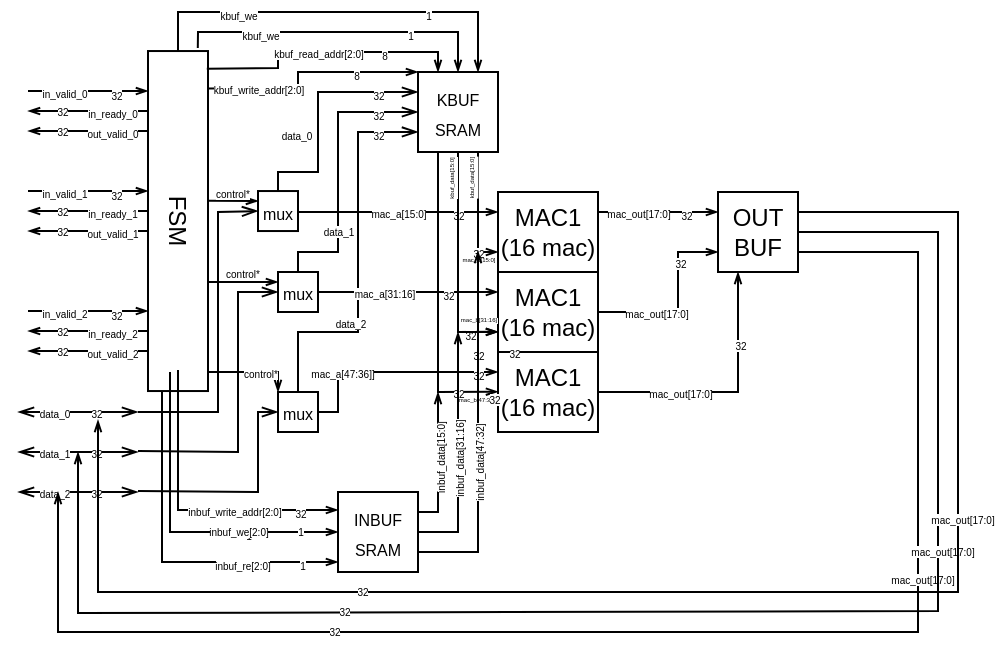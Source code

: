 <mxfile version="24.9.1">
  <diagram name="Page-1" id="lXaVr4ffHn5J0u4nvtV6">
    <mxGraphModel dx="567" dy="320" grid="1" gridSize="10" guides="1" tooltips="1" connect="1" arrows="1" fold="1" page="1" pageScale="1" pageWidth="850" pageHeight="1100" math="0" shadow="0">
      <root>
        <mxCell id="0" />
        <mxCell id="1" parent="0" />
        <mxCell id="hbV3hxeHcZxjDUzCkbi2-3" value="&lt;div&gt;&lt;font style=&quot;font-size: 8px;&quot;&gt;INBUF&lt;/font&gt;&lt;/div&gt;&lt;div&gt;&lt;font style=&quot;font-size: 8px;&quot;&gt;SRAM&lt;br&gt;&lt;/font&gt;&lt;/div&gt;" style="whiteSpace=wrap;html=1;aspect=fixed;" vertex="1" parent="1">
          <mxGeometry x="420" y="590" width="40" height="40" as="geometry" />
        </mxCell>
        <mxCell id="hbV3hxeHcZxjDUzCkbi2-4" value="&lt;div&gt;&lt;font style=&quot;font-size: 8px;&quot;&gt;KBUF&lt;/font&gt;&lt;/div&gt;&lt;div&gt;&lt;font style=&quot;font-size: 8px;&quot;&gt;SRAM&lt;br&gt;&lt;/font&gt;&lt;/div&gt;" style="whiteSpace=wrap;html=1;aspect=fixed;" vertex="1" parent="1">
          <mxGeometry x="460" y="380" width="40" height="40" as="geometry" />
        </mxCell>
        <mxCell id="hbV3hxeHcZxjDUzCkbi2-5" value="&lt;div&gt;OUT&lt;/div&gt;&lt;div&gt;BUF&lt;/div&gt;" style="whiteSpace=wrap;html=1;aspect=fixed;" vertex="1" parent="1">
          <mxGeometry x="610" y="440" width="40" height="40" as="geometry" />
        </mxCell>
        <mxCell id="hbV3hxeHcZxjDUzCkbi2-22" value="" style="endArrow=openThin;html=1;rounded=0;fontSize=5;endFill=0;endSize=4;" edge="1" parent="1">
          <mxGeometry width="50" height="50" relative="1" as="geometry">
            <mxPoint x="265" y="439.52" as="sourcePoint" />
            <mxPoint x="325" y="439.52" as="targetPoint" />
          </mxGeometry>
        </mxCell>
        <mxCell id="hbV3hxeHcZxjDUzCkbi2-23" value="in_valid_1" style="edgeLabel;html=1;align=center;verticalAlign=middle;resizable=0;points=[];fontSize=5;" vertex="1" connectable="0" parent="hbV3hxeHcZxjDUzCkbi2-22">
          <mxGeometry x="-0.407" relative="1" as="geometry">
            <mxPoint as="offset" />
          </mxGeometry>
        </mxCell>
        <mxCell id="hbV3hxeHcZxjDUzCkbi2-24" value="32" style="edgeLabel;html=1;align=center;verticalAlign=middle;resizable=0;points=[];fontSize=5;" vertex="1" connectable="0" parent="hbV3hxeHcZxjDUzCkbi2-22">
          <mxGeometry x="0.446" y="-1" relative="1" as="geometry">
            <mxPoint as="offset" />
          </mxGeometry>
        </mxCell>
        <mxCell id="hbV3hxeHcZxjDUzCkbi2-25" value="" style="endArrow=openThin;html=1;rounded=0;fontSize=5;endFill=0;endSize=4;" edge="1" parent="1">
          <mxGeometry width="50" height="50" relative="1" as="geometry">
            <mxPoint x="325" y="449.52" as="sourcePoint" />
            <mxPoint x="265" y="449.52" as="targetPoint" />
          </mxGeometry>
        </mxCell>
        <mxCell id="hbV3hxeHcZxjDUzCkbi2-26" value="in_ready_1" style="edgeLabel;html=1;align=center;verticalAlign=middle;resizable=0;points=[];fontSize=5;" vertex="1" connectable="0" parent="hbV3hxeHcZxjDUzCkbi2-25">
          <mxGeometry x="-0.407" relative="1" as="geometry">
            <mxPoint as="offset" />
          </mxGeometry>
        </mxCell>
        <mxCell id="hbV3hxeHcZxjDUzCkbi2-27" value="32" style="edgeLabel;html=1;align=center;verticalAlign=middle;resizable=0;points=[];fontSize=5;" vertex="1" connectable="0" parent="hbV3hxeHcZxjDUzCkbi2-25">
          <mxGeometry x="0.446" y="-1" relative="1" as="geometry">
            <mxPoint as="offset" />
          </mxGeometry>
        </mxCell>
        <mxCell id="hbV3hxeHcZxjDUzCkbi2-28" value="" style="endArrow=openThin;html=1;rounded=0;fontSize=5;endFill=0;endSize=4;" edge="1" parent="1">
          <mxGeometry width="50" height="50" relative="1" as="geometry">
            <mxPoint x="325" y="459.52" as="sourcePoint" />
            <mxPoint x="265" y="459.52" as="targetPoint" />
          </mxGeometry>
        </mxCell>
        <mxCell id="hbV3hxeHcZxjDUzCkbi2-29" value="out_valid_1" style="edgeLabel;html=1;align=center;verticalAlign=middle;resizable=0;points=[];fontSize=5;" vertex="1" connectable="0" parent="hbV3hxeHcZxjDUzCkbi2-28">
          <mxGeometry x="-0.407" relative="1" as="geometry">
            <mxPoint as="offset" />
          </mxGeometry>
        </mxCell>
        <mxCell id="hbV3hxeHcZxjDUzCkbi2-30" value="32" style="edgeLabel;html=1;align=center;verticalAlign=middle;resizable=0;points=[];fontSize=5;" vertex="1" connectable="0" parent="hbV3hxeHcZxjDUzCkbi2-28">
          <mxGeometry x="0.446" y="-1" relative="1" as="geometry">
            <mxPoint as="offset" />
          </mxGeometry>
        </mxCell>
        <mxCell id="hbV3hxeHcZxjDUzCkbi2-34" value="" style="endArrow=openThin;html=1;rounded=0;fontSize=5;endFill=0;endSize=4;" edge="1" parent="1">
          <mxGeometry width="50" height="50" relative="1" as="geometry">
            <mxPoint x="265" y="499.52" as="sourcePoint" />
            <mxPoint x="325" y="499.52" as="targetPoint" />
          </mxGeometry>
        </mxCell>
        <mxCell id="hbV3hxeHcZxjDUzCkbi2-35" value="in_valid_2" style="edgeLabel;html=1;align=center;verticalAlign=middle;resizable=0;points=[];fontSize=5;" vertex="1" connectable="0" parent="hbV3hxeHcZxjDUzCkbi2-34">
          <mxGeometry x="-0.407" relative="1" as="geometry">
            <mxPoint as="offset" />
          </mxGeometry>
        </mxCell>
        <mxCell id="hbV3hxeHcZxjDUzCkbi2-36" value="32" style="edgeLabel;html=1;align=center;verticalAlign=middle;resizable=0;points=[];fontSize=5;" vertex="1" connectable="0" parent="hbV3hxeHcZxjDUzCkbi2-34">
          <mxGeometry x="0.446" y="-1" relative="1" as="geometry">
            <mxPoint as="offset" />
          </mxGeometry>
        </mxCell>
        <mxCell id="hbV3hxeHcZxjDUzCkbi2-37" value="" style="endArrow=openThin;html=1;rounded=0;fontSize=5;endFill=0;endSize=4;" edge="1" parent="1">
          <mxGeometry width="50" height="50" relative="1" as="geometry">
            <mxPoint x="325" y="509.52" as="sourcePoint" />
            <mxPoint x="265" y="509.52" as="targetPoint" />
          </mxGeometry>
        </mxCell>
        <mxCell id="hbV3hxeHcZxjDUzCkbi2-38" value="in_ready_2" style="edgeLabel;html=1;align=center;verticalAlign=middle;resizable=0;points=[];fontSize=5;" vertex="1" connectable="0" parent="hbV3hxeHcZxjDUzCkbi2-37">
          <mxGeometry x="-0.407" relative="1" as="geometry">
            <mxPoint as="offset" />
          </mxGeometry>
        </mxCell>
        <mxCell id="hbV3hxeHcZxjDUzCkbi2-39" value="32" style="edgeLabel;html=1;align=center;verticalAlign=middle;resizable=0;points=[];fontSize=5;" vertex="1" connectable="0" parent="hbV3hxeHcZxjDUzCkbi2-37">
          <mxGeometry x="0.446" y="-1" relative="1" as="geometry">
            <mxPoint as="offset" />
          </mxGeometry>
        </mxCell>
        <mxCell id="hbV3hxeHcZxjDUzCkbi2-40" value="" style="endArrow=openThin;html=1;rounded=0;fontSize=5;endFill=0;endSize=4;" edge="1" parent="1">
          <mxGeometry width="50" height="50" relative="1" as="geometry">
            <mxPoint x="325" y="519.52" as="sourcePoint" />
            <mxPoint x="265" y="519.52" as="targetPoint" />
          </mxGeometry>
        </mxCell>
        <mxCell id="hbV3hxeHcZxjDUzCkbi2-41" value="out_valid_2" style="edgeLabel;html=1;align=center;verticalAlign=middle;resizable=0;points=[];fontSize=5;" vertex="1" connectable="0" parent="hbV3hxeHcZxjDUzCkbi2-40">
          <mxGeometry x="-0.407" relative="1" as="geometry">
            <mxPoint as="offset" />
          </mxGeometry>
        </mxCell>
        <mxCell id="hbV3hxeHcZxjDUzCkbi2-42" value="32" style="edgeLabel;html=1;align=center;verticalAlign=middle;resizable=0;points=[];fontSize=5;" vertex="1" connectable="0" parent="hbV3hxeHcZxjDUzCkbi2-40">
          <mxGeometry x="0.446" y="-1" relative="1" as="geometry">
            <mxPoint as="offset" />
          </mxGeometry>
        </mxCell>
        <mxCell id="hbV3hxeHcZxjDUzCkbi2-46" value="" style="endArrow=openThin;html=1;rounded=0;fontSize=5;endFill=0;endSize=4;" edge="1" parent="1">
          <mxGeometry width="50" height="50" relative="1" as="geometry">
            <mxPoint x="265" y="389.52" as="sourcePoint" />
            <mxPoint x="325" y="389.52" as="targetPoint" />
          </mxGeometry>
        </mxCell>
        <mxCell id="hbV3hxeHcZxjDUzCkbi2-47" value="in_valid_0" style="edgeLabel;html=1;align=center;verticalAlign=middle;resizable=0;points=[];fontSize=5;" vertex="1" connectable="0" parent="hbV3hxeHcZxjDUzCkbi2-46">
          <mxGeometry x="-0.407" relative="1" as="geometry">
            <mxPoint as="offset" />
          </mxGeometry>
        </mxCell>
        <mxCell id="hbV3hxeHcZxjDUzCkbi2-48" value="32" style="edgeLabel;html=1;align=center;verticalAlign=middle;resizable=0;points=[];fontSize=5;" vertex="1" connectable="0" parent="hbV3hxeHcZxjDUzCkbi2-46">
          <mxGeometry x="0.446" y="-1" relative="1" as="geometry">
            <mxPoint as="offset" />
          </mxGeometry>
        </mxCell>
        <mxCell id="hbV3hxeHcZxjDUzCkbi2-49" value="" style="endArrow=openThin;html=1;rounded=0;fontSize=5;endFill=0;endSize=4;" edge="1" parent="1">
          <mxGeometry width="50" height="50" relative="1" as="geometry">
            <mxPoint x="325" y="399.52" as="sourcePoint" />
            <mxPoint x="265" y="399.52" as="targetPoint" />
          </mxGeometry>
        </mxCell>
        <mxCell id="hbV3hxeHcZxjDUzCkbi2-50" value="in_ready_0" style="edgeLabel;html=1;align=center;verticalAlign=middle;resizable=0;points=[];fontSize=5;" vertex="1" connectable="0" parent="hbV3hxeHcZxjDUzCkbi2-49">
          <mxGeometry x="-0.407" relative="1" as="geometry">
            <mxPoint as="offset" />
          </mxGeometry>
        </mxCell>
        <mxCell id="hbV3hxeHcZxjDUzCkbi2-51" value="32" style="edgeLabel;html=1;align=center;verticalAlign=middle;resizable=0;points=[];fontSize=5;" vertex="1" connectable="0" parent="hbV3hxeHcZxjDUzCkbi2-49">
          <mxGeometry x="0.446" y="-1" relative="1" as="geometry">
            <mxPoint as="offset" />
          </mxGeometry>
        </mxCell>
        <mxCell id="hbV3hxeHcZxjDUzCkbi2-52" value="" style="endArrow=openThin;html=1;rounded=0;fontSize=5;endFill=0;endSize=4;" edge="1" parent="1">
          <mxGeometry width="50" height="50" relative="1" as="geometry">
            <mxPoint x="325" y="409.52" as="sourcePoint" />
            <mxPoint x="265" y="409.52" as="targetPoint" />
          </mxGeometry>
        </mxCell>
        <mxCell id="hbV3hxeHcZxjDUzCkbi2-53" value="out_valid_0" style="edgeLabel;html=1;align=center;verticalAlign=middle;resizable=0;points=[];fontSize=5;" vertex="1" connectable="0" parent="hbV3hxeHcZxjDUzCkbi2-52">
          <mxGeometry x="-0.407" relative="1" as="geometry">
            <mxPoint as="offset" />
          </mxGeometry>
        </mxCell>
        <mxCell id="hbV3hxeHcZxjDUzCkbi2-54" value="32" style="edgeLabel;html=1;align=center;verticalAlign=middle;resizable=0;points=[];fontSize=5;" vertex="1" connectable="0" parent="hbV3hxeHcZxjDUzCkbi2-52">
          <mxGeometry x="0.446" y="-1" relative="1" as="geometry">
            <mxPoint as="offset" />
          </mxGeometry>
        </mxCell>
        <mxCell id="hbV3hxeHcZxjDUzCkbi2-55" value="" style="endArrow=openThin;startArrow=openThin;html=1;rounded=0;endFill=0;startFill=0;strokeWidth=1;" edge="1" parent="1">
          <mxGeometry width="50" height="50" relative="1" as="geometry">
            <mxPoint x="260" y="570" as="sourcePoint" />
            <mxPoint x="320" y="570" as="targetPoint" />
          </mxGeometry>
        </mxCell>
        <mxCell id="hbV3hxeHcZxjDUzCkbi2-56" value="&lt;font&gt;data_1&lt;/font&gt;" style="edgeLabel;html=1;align=center;verticalAlign=middle;resizable=0;points=[];fontSize=5;" vertex="1" connectable="0" parent="hbV3hxeHcZxjDUzCkbi2-55">
          <mxGeometry x="-0.413" relative="1" as="geometry">
            <mxPoint as="offset" />
          </mxGeometry>
        </mxCell>
        <mxCell id="hbV3hxeHcZxjDUzCkbi2-57" value="&lt;div&gt;&lt;font style=&quot;font-size: 5px;&quot;&gt;32&lt;/font&gt;&lt;/div&gt;" style="edgeLabel;html=1;align=center;verticalAlign=middle;resizable=0;points=[];" vertex="1" connectable="0" parent="hbV3hxeHcZxjDUzCkbi2-55">
          <mxGeometry x="0.307" y="-1" relative="1" as="geometry">
            <mxPoint y="-2" as="offset" />
          </mxGeometry>
        </mxCell>
        <mxCell id="hbV3hxeHcZxjDUzCkbi2-58" value="" style="endArrow=openThin;startArrow=openThin;html=1;rounded=0;endFill=0;startFill=0;strokeWidth=1;" edge="1" parent="1">
          <mxGeometry width="50" height="50" relative="1" as="geometry">
            <mxPoint x="260" y="590" as="sourcePoint" />
            <mxPoint x="320" y="590" as="targetPoint" />
          </mxGeometry>
        </mxCell>
        <mxCell id="hbV3hxeHcZxjDUzCkbi2-59" value="&lt;font&gt;data_2&lt;/font&gt;" style="edgeLabel;html=1;align=center;verticalAlign=middle;resizable=0;points=[];fontSize=5;" vertex="1" connectable="0" parent="hbV3hxeHcZxjDUzCkbi2-58">
          <mxGeometry x="-0.413" relative="1" as="geometry">
            <mxPoint as="offset" />
          </mxGeometry>
        </mxCell>
        <mxCell id="hbV3hxeHcZxjDUzCkbi2-60" value="&lt;div&gt;&lt;font style=&quot;font-size: 5px;&quot;&gt;32&lt;/font&gt;&lt;/div&gt;" style="edgeLabel;html=1;align=center;verticalAlign=middle;resizable=0;points=[];" vertex="1" connectable="0" parent="hbV3hxeHcZxjDUzCkbi2-58">
          <mxGeometry x="0.307" y="-1" relative="1" as="geometry">
            <mxPoint y="-2" as="offset" />
          </mxGeometry>
        </mxCell>
        <mxCell id="hbV3hxeHcZxjDUzCkbi2-61" value="" style="endArrow=openThin;startArrow=openThin;html=1;rounded=0;endFill=0;startFill=0;strokeWidth=1;" edge="1" parent="1">
          <mxGeometry width="50" height="50" relative="1" as="geometry">
            <mxPoint x="260" y="550" as="sourcePoint" />
            <mxPoint x="320" y="550" as="targetPoint" />
          </mxGeometry>
        </mxCell>
        <mxCell id="hbV3hxeHcZxjDUzCkbi2-62" value="&lt;font&gt;data_0&lt;/font&gt;" style="edgeLabel;html=1;align=center;verticalAlign=middle;resizable=0;points=[];fontSize=5;" vertex="1" connectable="0" parent="hbV3hxeHcZxjDUzCkbi2-61">
          <mxGeometry x="-0.413" relative="1" as="geometry">
            <mxPoint as="offset" />
          </mxGeometry>
        </mxCell>
        <mxCell id="hbV3hxeHcZxjDUzCkbi2-63" value="&lt;div&gt;&lt;font style=&quot;font-size: 5px;&quot;&gt;32&lt;/font&gt;&lt;/div&gt;" style="edgeLabel;html=1;align=center;verticalAlign=middle;resizable=0;points=[];" vertex="1" connectable="0" parent="hbV3hxeHcZxjDUzCkbi2-61">
          <mxGeometry x="0.307" y="-1" relative="1" as="geometry">
            <mxPoint y="-2" as="offset" />
          </mxGeometry>
        </mxCell>
        <mxCell id="hbV3hxeHcZxjDUzCkbi2-64" value="&lt;div&gt;MAC1&lt;/div&gt;&lt;div&gt;(16 mac)&lt;/div&gt;" style="rounded=0;whiteSpace=wrap;html=1;" vertex="1" parent="1">
          <mxGeometry x="500" y="440" width="50" height="40" as="geometry" />
        </mxCell>
        <mxCell id="hbV3hxeHcZxjDUzCkbi2-67" value="" style="endArrow=openThin;html=1;rounded=0;fontSize=5;endFill=0;endSize=4;" edge="1" parent="1">
          <mxGeometry width="50" height="50" relative="1" as="geometry">
            <mxPoint x="410" y="450" as="sourcePoint" />
            <mxPoint x="500" y="450" as="targetPoint" />
          </mxGeometry>
        </mxCell>
        <mxCell id="hbV3hxeHcZxjDUzCkbi2-68" value="mac_a[15:0]" style="edgeLabel;html=1;align=center;verticalAlign=middle;resizable=0;points=[];fontSize=5;" vertex="1" connectable="0" parent="hbV3hxeHcZxjDUzCkbi2-67">
          <mxGeometry x="-0.407" relative="1" as="geometry">
            <mxPoint x="13" as="offset" />
          </mxGeometry>
        </mxCell>
        <mxCell id="hbV3hxeHcZxjDUzCkbi2-69" value="32" style="edgeLabel;html=1;align=center;verticalAlign=middle;resizable=0;points=[];fontSize=5;" vertex="1" connectable="0" parent="hbV3hxeHcZxjDUzCkbi2-67">
          <mxGeometry x="0.446" y="-1" relative="1" as="geometry">
            <mxPoint x="5" as="offset" />
          </mxGeometry>
        </mxCell>
        <mxCell id="hbV3hxeHcZxjDUzCkbi2-75" value="" style="endArrow=openThin;startArrow=none;html=1;rounded=0;endFill=0;startFill=0;strokeWidth=1;entryX=-0.038;entryY=0.749;entryDx=0;entryDy=0;entryPerimeter=0;exitX=0.5;exitY=0;exitDx=0;exitDy=0;" edge="1" parent="1" source="hbV3hxeHcZxjDUzCkbi2-123">
          <mxGeometry width="50" height="50" relative="1" as="geometry">
            <mxPoint x="401.52" y="540" as="sourcePoint" />
            <mxPoint x="460.0" y="409.96" as="targetPoint" />
            <Array as="points">
              <mxPoint x="400" y="520" />
              <mxPoint x="400" y="510" />
              <mxPoint x="430" y="510" />
              <mxPoint x="430" y="410" />
            </Array>
          </mxGeometry>
        </mxCell>
        <mxCell id="hbV3hxeHcZxjDUzCkbi2-76" value="&lt;font&gt;data_2&lt;/font&gt;" style="edgeLabel;html=1;align=center;verticalAlign=middle;resizable=0;points=[];fontSize=5;" vertex="1" connectable="0" parent="hbV3hxeHcZxjDUzCkbi2-75">
          <mxGeometry x="-0.413" relative="1" as="geometry">
            <mxPoint y="-5" as="offset" />
          </mxGeometry>
        </mxCell>
        <mxCell id="hbV3hxeHcZxjDUzCkbi2-77" value="&lt;div&gt;&lt;font style=&quot;font-size: 5px;&quot;&gt;32&lt;/font&gt;&lt;/div&gt;" style="edgeLabel;html=1;align=center;verticalAlign=middle;resizable=0;points=[];" vertex="1" connectable="0" parent="hbV3hxeHcZxjDUzCkbi2-75">
          <mxGeometry x="0.307" y="-1" relative="1" as="geometry">
            <mxPoint x="9" y="-36" as="offset" />
          </mxGeometry>
        </mxCell>
        <mxCell id="hbV3hxeHcZxjDUzCkbi2-78" value="&lt;div&gt;MAC1&lt;/div&gt;&lt;div&gt;(16 mac)&lt;/div&gt;" style="rounded=0;whiteSpace=wrap;html=1;" vertex="1" parent="1">
          <mxGeometry x="500" y="480" width="50" height="40" as="geometry" />
        </mxCell>
        <mxCell id="hbV3hxeHcZxjDUzCkbi2-79" value="&lt;div&gt;MAC1&lt;/div&gt;&lt;div&gt;(16 mac)&lt;/div&gt;" style="rounded=0;whiteSpace=wrap;html=1;" vertex="1" parent="1">
          <mxGeometry x="500" y="520" width="50" height="40" as="geometry" />
        </mxCell>
        <mxCell id="hbV3hxeHcZxjDUzCkbi2-80" value="" style="endArrow=openThin;html=1;rounded=0;fontSize=5;endFill=0;endSize=4;" edge="1" parent="1">
          <mxGeometry width="50" height="50" relative="1" as="geometry">
            <mxPoint x="480" y="480" as="sourcePoint" />
            <mxPoint x="500" y="509.83" as="targetPoint" />
            <Array as="points">
              <mxPoint x="480" y="510" />
            </Array>
          </mxGeometry>
        </mxCell>
        <mxCell id="hbV3hxeHcZxjDUzCkbi2-82" value="32" style="edgeLabel;html=1;align=center;verticalAlign=middle;resizable=0;points=[];fontSize=5;" vertex="1" connectable="0" parent="hbV3hxeHcZxjDUzCkbi2-80">
          <mxGeometry x="0.446" y="-1" relative="1" as="geometry">
            <mxPoint as="offset" />
          </mxGeometry>
        </mxCell>
        <mxCell id="hbV3hxeHcZxjDUzCkbi2-83" value="" style="endArrow=openThin;html=1;rounded=0;fontSize=5;endFill=0;endSize=4;exitX=0.25;exitY=1;exitDx=0;exitDy=0;" edge="1" parent="1" source="hbV3hxeHcZxjDUzCkbi2-4">
          <mxGeometry width="50" height="50" relative="1" as="geometry">
            <mxPoint x="470" y="460" as="sourcePoint" />
            <mxPoint x="500" y="539.83" as="targetPoint" />
            <Array as="points">
              <mxPoint x="470" y="540" />
            </Array>
          </mxGeometry>
        </mxCell>
        <mxCell id="hbV3hxeHcZxjDUzCkbi2-85" value="32" style="edgeLabel;html=1;align=center;verticalAlign=middle;resizable=0;points=[];fontSize=5;" vertex="1" connectable="0" parent="hbV3hxeHcZxjDUzCkbi2-83">
          <mxGeometry x="0.446" y="-1" relative="1" as="geometry">
            <mxPoint x="11" y="11" as="offset" />
          </mxGeometry>
        </mxCell>
        <mxCell id="hbV3hxeHcZxjDUzCkbi2-91" value="" style="endArrow=openThin;startArrow=none;html=1;rounded=0;endFill=0;startFill=0;strokeWidth=1;entryX=-0.038;entryY=0.749;entryDx=0;entryDy=0;entryPerimeter=0;exitX=0.5;exitY=0;exitDx=0;exitDy=0;" edge="1" parent="1" source="hbV3hxeHcZxjDUzCkbi2-122">
          <mxGeometry width="50" height="50" relative="1" as="geometry">
            <mxPoint x="410" y="490" as="sourcePoint" />
            <mxPoint x="460" y="400" as="targetPoint" />
            <Array as="points">
              <mxPoint x="400" y="470" />
              <mxPoint x="420" y="470" />
              <mxPoint x="420" y="440" />
              <mxPoint x="420" y="420" />
              <mxPoint x="420" y="400" />
            </Array>
          </mxGeometry>
        </mxCell>
        <mxCell id="hbV3hxeHcZxjDUzCkbi2-92" value="&lt;font&gt;data_1&lt;/font&gt;" style="edgeLabel;html=1;align=center;verticalAlign=middle;resizable=0;points=[];fontSize=5;" vertex="1" connectable="0" parent="hbV3hxeHcZxjDUzCkbi2-91">
          <mxGeometry x="-0.413" relative="1" as="geometry">
            <mxPoint as="offset" />
          </mxGeometry>
        </mxCell>
        <mxCell id="hbV3hxeHcZxjDUzCkbi2-93" value="&lt;div&gt;&lt;font style=&quot;font-size: 5px;&quot;&gt;32&lt;/font&gt;&lt;/div&gt;" style="edgeLabel;html=1;align=center;verticalAlign=middle;resizable=0;points=[];" vertex="1" connectable="0" parent="hbV3hxeHcZxjDUzCkbi2-91">
          <mxGeometry x="0.307" y="-1" relative="1" as="geometry">
            <mxPoint x="19" y="-9" as="offset" />
          </mxGeometry>
        </mxCell>
        <mxCell id="hbV3hxeHcZxjDUzCkbi2-94" value="" style="endArrow=openThin;startArrow=none;html=1;rounded=0;endFill=0;startFill=0;strokeWidth=1;entryX=0;entryY=0.25;entryDx=0;entryDy=0;" edge="1" parent="1" target="hbV3hxeHcZxjDUzCkbi2-4">
          <mxGeometry width="50" height="50" relative="1" as="geometry">
            <mxPoint x="410" y="450" as="sourcePoint" />
            <mxPoint x="450" y="390" as="targetPoint" />
            <Array as="points">
              <mxPoint x="400" y="450" />
              <mxPoint x="390" y="440" />
              <mxPoint x="390" y="430" />
              <mxPoint x="400" y="430" />
              <mxPoint x="410" y="430" />
              <mxPoint x="410" y="390" />
            </Array>
          </mxGeometry>
        </mxCell>
        <mxCell id="hbV3hxeHcZxjDUzCkbi2-95" value="&lt;font&gt;data_0&lt;/font&gt;" style="edgeLabel;html=1;align=center;verticalAlign=middle;resizable=0;points=[];fontSize=5;" vertex="1" connectable="0" parent="hbV3hxeHcZxjDUzCkbi2-94">
          <mxGeometry x="-0.413" relative="1" as="geometry">
            <mxPoint y="-19" as="offset" />
          </mxGeometry>
        </mxCell>
        <mxCell id="hbV3hxeHcZxjDUzCkbi2-96" value="&lt;div&gt;&lt;font style=&quot;font-size: 5px;&quot;&gt;32&lt;/font&gt;&lt;/div&gt;" style="edgeLabel;html=1;align=center;verticalAlign=middle;resizable=0;points=[];" vertex="1" connectable="0" parent="hbV3hxeHcZxjDUzCkbi2-94">
          <mxGeometry x="0.307" y="-1" relative="1" as="geometry">
            <mxPoint x="30" y="-1" as="offset" />
          </mxGeometry>
        </mxCell>
        <mxCell id="hbV3hxeHcZxjDUzCkbi2-97" value="" style="endArrow=openThin;html=1;rounded=0;fontSize=5;endFill=0;endSize=4;exitX=1;exitY=0.5;exitDx=0;exitDy=0;" edge="1" parent="1" source="hbV3hxeHcZxjDUzCkbi2-122">
          <mxGeometry width="50" height="50" relative="1" as="geometry">
            <mxPoint x="420" y="500" as="sourcePoint" />
            <mxPoint x="500" y="490" as="targetPoint" />
            <Array as="points">
              <mxPoint x="420" y="490" />
            </Array>
          </mxGeometry>
        </mxCell>
        <mxCell id="hbV3hxeHcZxjDUzCkbi2-98" value="mac_a[31:16]" style="edgeLabel;html=1;align=center;verticalAlign=middle;resizable=0;points=[];fontSize=5;" vertex="1" connectable="0" parent="hbV3hxeHcZxjDUzCkbi2-97">
          <mxGeometry x="-0.407" relative="1" as="geometry">
            <mxPoint x="6" as="offset" />
          </mxGeometry>
        </mxCell>
        <mxCell id="hbV3hxeHcZxjDUzCkbi2-99" value="32" style="edgeLabel;html=1;align=center;verticalAlign=middle;resizable=0;points=[];fontSize=5;" vertex="1" connectable="0" parent="hbV3hxeHcZxjDUzCkbi2-97">
          <mxGeometry x="0.446" y="-1" relative="1" as="geometry">
            <mxPoint as="offset" />
          </mxGeometry>
        </mxCell>
        <mxCell id="hbV3hxeHcZxjDUzCkbi2-100" value="" style="endArrow=openThin;html=1;rounded=0;fontSize=5;endFill=0;endSize=4;exitX=1;exitY=0.5;exitDx=0;exitDy=0;" edge="1" parent="1" source="hbV3hxeHcZxjDUzCkbi2-123">
          <mxGeometry width="50" height="50" relative="1" as="geometry">
            <mxPoint x="430" y="530" as="sourcePoint" />
            <mxPoint x="500" y="530" as="targetPoint" />
            <Array as="points">
              <mxPoint x="420" y="550" />
              <mxPoint x="420" y="530" />
            </Array>
          </mxGeometry>
        </mxCell>
        <mxCell id="hbV3hxeHcZxjDUzCkbi2-101" value="mac_a[47:36]]" style="edgeLabel;html=1;align=center;verticalAlign=middle;resizable=0;points=[];fontSize=5;" vertex="1" connectable="0" parent="hbV3hxeHcZxjDUzCkbi2-100">
          <mxGeometry x="-0.407" relative="1" as="geometry">
            <mxPoint x="-1" as="offset" />
          </mxGeometry>
        </mxCell>
        <mxCell id="hbV3hxeHcZxjDUzCkbi2-102" value="32" style="edgeLabel;html=1;align=center;verticalAlign=middle;resizable=0;points=[];fontSize=5;" vertex="1" connectable="0" parent="hbV3hxeHcZxjDUzCkbi2-100">
          <mxGeometry x="0.446" y="-1" relative="1" as="geometry">
            <mxPoint x="20" as="offset" />
          </mxGeometry>
        </mxCell>
        <mxCell id="hbV3hxeHcZxjDUzCkbi2-103" value="" style="endArrow=openThin;html=1;rounded=0;fontSize=5;endFill=0;endSize=4;" edge="1" parent="1">
          <mxGeometry width="50" height="50" relative="1" as="geometry">
            <mxPoint x="550" y="450" as="sourcePoint" />
            <mxPoint x="610" y="450" as="targetPoint" />
          </mxGeometry>
        </mxCell>
        <mxCell id="hbV3hxeHcZxjDUzCkbi2-104" value="mac_out[17:0]" style="edgeLabel;html=1;align=center;verticalAlign=middle;resizable=0;points=[];fontSize=5;" vertex="1" connectable="0" parent="hbV3hxeHcZxjDUzCkbi2-103">
          <mxGeometry x="-0.407" relative="1" as="geometry">
            <mxPoint x="2" as="offset" />
          </mxGeometry>
        </mxCell>
        <mxCell id="hbV3hxeHcZxjDUzCkbi2-105" value="32" style="edgeLabel;html=1;align=center;verticalAlign=middle;resizable=0;points=[];fontSize=5;" vertex="1" connectable="0" parent="hbV3hxeHcZxjDUzCkbi2-103">
          <mxGeometry x="0.446" y="-1" relative="1" as="geometry">
            <mxPoint as="offset" />
          </mxGeometry>
        </mxCell>
        <mxCell id="hbV3hxeHcZxjDUzCkbi2-107" value="" style="endArrow=openThin;html=1;rounded=0;fontSize=5;endFill=0;endSize=4;exitX=1;exitY=0.5;exitDx=0;exitDy=0;" edge="1" parent="1" source="hbV3hxeHcZxjDUzCkbi2-78">
          <mxGeometry width="50" height="50" relative="1" as="geometry">
            <mxPoint x="550" y="470" as="sourcePoint" />
            <mxPoint x="610" y="470" as="targetPoint" />
            <Array as="points">
              <mxPoint x="590" y="500" />
              <mxPoint x="590" y="470" />
            </Array>
          </mxGeometry>
        </mxCell>
        <mxCell id="hbV3hxeHcZxjDUzCkbi2-108" value="mac_out[17:0]" style="edgeLabel;html=1;align=center;verticalAlign=middle;resizable=0;points=[];fontSize=5;" vertex="1" connectable="0" parent="hbV3hxeHcZxjDUzCkbi2-107">
          <mxGeometry x="-0.407" relative="1" as="geometry">
            <mxPoint x="2" as="offset" />
          </mxGeometry>
        </mxCell>
        <mxCell id="hbV3hxeHcZxjDUzCkbi2-109" value="32" style="edgeLabel;html=1;align=center;verticalAlign=middle;resizable=0;points=[];fontSize=5;" vertex="1" connectable="0" parent="hbV3hxeHcZxjDUzCkbi2-107">
          <mxGeometry x="0.446" y="-1" relative="1" as="geometry">
            <mxPoint as="offset" />
          </mxGeometry>
        </mxCell>
        <mxCell id="hbV3hxeHcZxjDUzCkbi2-110" value="" style="endArrow=openThin;html=1;rounded=0;fontSize=5;endFill=0;endSize=4;exitX=1;exitY=0.5;exitDx=0;exitDy=0;entryX=0.25;entryY=1;entryDx=0;entryDy=0;" edge="1" parent="1" target="hbV3hxeHcZxjDUzCkbi2-5">
          <mxGeometry width="50" height="50" relative="1" as="geometry">
            <mxPoint x="550" y="540" as="sourcePoint" />
            <mxPoint x="610" y="510" as="targetPoint" />
            <Array as="points">
              <mxPoint x="590" y="540" />
              <mxPoint x="620" y="540" />
            </Array>
          </mxGeometry>
        </mxCell>
        <mxCell id="hbV3hxeHcZxjDUzCkbi2-111" value="mac_out[17:0]" style="edgeLabel;html=1;align=center;verticalAlign=middle;resizable=0;points=[];fontSize=5;" vertex="1" connectable="0" parent="hbV3hxeHcZxjDUzCkbi2-110">
          <mxGeometry x="-0.407" relative="1" as="geometry">
            <mxPoint x="2" as="offset" />
          </mxGeometry>
        </mxCell>
        <mxCell id="hbV3hxeHcZxjDUzCkbi2-112" value="32" style="edgeLabel;html=1;align=center;verticalAlign=middle;resizable=0;points=[];fontSize=5;" vertex="1" connectable="0" parent="hbV3hxeHcZxjDUzCkbi2-110">
          <mxGeometry x="0.446" y="-1" relative="1" as="geometry">
            <mxPoint as="offset" />
          </mxGeometry>
        </mxCell>
        <mxCell id="hbV3hxeHcZxjDUzCkbi2-114" value="&lt;font style=&quot;font-size: 8px;&quot;&gt;mux&lt;/font&gt;" style="whiteSpace=wrap;html=1;aspect=fixed;" vertex="1" parent="1">
          <mxGeometry x="380" y="439.52" width="20" height="20" as="geometry" />
        </mxCell>
        <mxCell id="hbV3hxeHcZxjDUzCkbi2-118" value="FSM" style="rounded=0;whiteSpace=wrap;html=1;rotation=90;" vertex="1" parent="1">
          <mxGeometry x="255" y="439.52" width="170" height="30" as="geometry" />
        </mxCell>
        <mxCell id="hbV3hxeHcZxjDUzCkbi2-122" value="&lt;font style=&quot;font-size: 8px;&quot;&gt;mux&lt;/font&gt;" style="whiteSpace=wrap;html=1;aspect=fixed;" vertex="1" parent="1">
          <mxGeometry x="390" y="480" width="20" height="20" as="geometry" />
        </mxCell>
        <mxCell id="hbV3hxeHcZxjDUzCkbi2-123" value="&lt;font style=&quot;font-size: 8px;&quot;&gt;mux&lt;/font&gt;" style="whiteSpace=wrap;html=1;aspect=fixed;" vertex="1" parent="1">
          <mxGeometry x="390" y="540" width="20" height="20" as="geometry" />
        </mxCell>
        <mxCell id="hbV3hxeHcZxjDUzCkbi2-124" value="" style="endArrow=openThin;html=1;rounded=0;fontSize=5;endFill=0;endSize=4;exitX=0.052;exitY=0.02;exitDx=0;exitDy=0;exitPerimeter=0;entryX=0.25;entryY=0;entryDx=0;entryDy=0;" edge="1" parent="1" source="hbV3hxeHcZxjDUzCkbi2-118" target="hbV3hxeHcZxjDUzCkbi2-4">
          <mxGeometry width="50" height="50" relative="1" as="geometry">
            <mxPoint x="350" y="350" as="sourcePoint" />
            <mxPoint x="410" y="350" as="targetPoint" />
            <Array as="points">
              <mxPoint x="390" y="378" />
              <mxPoint x="390" y="370" />
              <mxPoint x="470" y="370" />
            </Array>
          </mxGeometry>
        </mxCell>
        <mxCell id="hbV3hxeHcZxjDUzCkbi2-125" value="kbuf_read_addr[2:0]" style="edgeLabel;html=1;align=center;verticalAlign=middle;resizable=0;points=[];fontSize=5;" vertex="1" connectable="0" parent="hbV3hxeHcZxjDUzCkbi2-124">
          <mxGeometry x="-0.407" relative="1" as="geometry">
            <mxPoint x="20" y="-4" as="offset" />
          </mxGeometry>
        </mxCell>
        <mxCell id="hbV3hxeHcZxjDUzCkbi2-126" value="8" style="edgeLabel;html=1;align=center;verticalAlign=middle;resizable=0;points=[];fontSize=5;" vertex="1" connectable="0" parent="hbV3hxeHcZxjDUzCkbi2-124">
          <mxGeometry x="0.446" y="-1" relative="1" as="geometry">
            <mxPoint as="offset" />
          </mxGeometry>
        </mxCell>
        <mxCell id="hbV3hxeHcZxjDUzCkbi2-129" value="" style="endArrow=openThin;html=1;rounded=0;fontSize=5;endFill=0;endSize=4;exitX=-0.009;exitY=0.17;exitDx=0;exitDy=0;exitPerimeter=0;entryX=0.5;entryY=0;entryDx=0;entryDy=0;" edge="1" parent="1" source="hbV3hxeHcZxjDUzCkbi2-118" target="hbV3hxeHcZxjDUzCkbi2-4">
          <mxGeometry width="50" height="50" relative="1" as="geometry">
            <mxPoint x="350" y="358" as="sourcePoint" />
            <mxPoint x="466" y="360" as="targetPoint" />
            <Array as="points">
              <mxPoint x="350" y="360" />
              <mxPoint x="480" y="360" />
            </Array>
          </mxGeometry>
        </mxCell>
        <mxCell id="hbV3hxeHcZxjDUzCkbi2-131" value="1" style="edgeLabel;html=1;align=center;verticalAlign=middle;resizable=0;points=[];fontSize=5;" vertex="1" connectable="0" parent="hbV3hxeHcZxjDUzCkbi2-129">
          <mxGeometry x="0.446" y="-1" relative="1" as="geometry">
            <mxPoint as="offset" />
          </mxGeometry>
        </mxCell>
        <mxCell id="hbV3hxeHcZxjDUzCkbi2-132" value="&lt;font style=&quot;font-size: 5px;&quot;&gt;kbuf_we&lt;/font&gt;" style="edgeLabel;html=1;align=center;verticalAlign=middle;resizable=0;points=[];" vertex="1" connectable="0" parent="hbV3hxeHcZxjDUzCkbi2-129">
          <mxGeometry x="-0.506" relative="1" as="geometry">
            <mxPoint as="offset" />
          </mxGeometry>
        </mxCell>
        <mxCell id="hbV3hxeHcZxjDUzCkbi2-133" value="" style="endArrow=openThin;html=1;rounded=0;fontSize=5;endFill=0;endSize=4;exitX=0;exitY=0.5;exitDx=0;exitDy=0;entryX=0.75;entryY=0;entryDx=0;entryDy=0;" edge="1" parent="1" source="hbV3hxeHcZxjDUzCkbi2-118" target="hbV3hxeHcZxjDUzCkbi2-4">
          <mxGeometry width="50" height="50" relative="1" as="geometry">
            <mxPoint x="360" y="358" as="sourcePoint" />
            <mxPoint x="490" y="370" as="targetPoint" />
            <Array as="points">
              <mxPoint x="340" y="350" />
              <mxPoint x="360" y="350" />
              <mxPoint x="490" y="350" />
            </Array>
          </mxGeometry>
        </mxCell>
        <mxCell id="hbV3hxeHcZxjDUzCkbi2-134" value="1" style="edgeLabel;html=1;align=center;verticalAlign=middle;resizable=0;points=[];fontSize=5;" vertex="1" connectable="0" parent="hbV3hxeHcZxjDUzCkbi2-133">
          <mxGeometry x="0.446" y="-1" relative="1" as="geometry">
            <mxPoint as="offset" />
          </mxGeometry>
        </mxCell>
        <mxCell id="hbV3hxeHcZxjDUzCkbi2-135" value="&lt;font style=&quot;font-size: 5px;&quot;&gt;kbuf_we&lt;/font&gt;" style="edgeLabel;html=1;align=center;verticalAlign=middle;resizable=0;points=[];" vertex="1" connectable="0" parent="hbV3hxeHcZxjDUzCkbi2-133">
          <mxGeometry x="-0.506" relative="1" as="geometry">
            <mxPoint as="offset" />
          </mxGeometry>
        </mxCell>
        <mxCell id="hbV3hxeHcZxjDUzCkbi2-137" value="" style="endArrow=openThin;html=1;rounded=0;fontSize=5;endFill=0;endSize=4;exitX=0.11;exitY=-0.01;exitDx=0;exitDy=0;exitPerimeter=0;entryX=0;entryY=0;entryDx=0;entryDy=0;" edge="1" parent="1" source="hbV3hxeHcZxjDUzCkbi2-118" target="hbV3hxeHcZxjDUzCkbi2-4">
          <mxGeometry width="50" height="50" relative="1" as="geometry">
            <mxPoint x="360" y="388" as="sourcePoint" />
            <mxPoint x="476" y="390" as="targetPoint" />
            <Array as="points">
              <mxPoint x="400" y="388" />
              <mxPoint x="400" y="380" />
              <mxPoint x="406" y="380" />
            </Array>
          </mxGeometry>
        </mxCell>
        <mxCell id="hbV3hxeHcZxjDUzCkbi2-138" value="kbuf_write_addr[2:0]" style="edgeLabel;html=1;align=center;verticalAlign=middle;resizable=0;points=[];fontSize=5;" vertex="1" connectable="0" parent="hbV3hxeHcZxjDUzCkbi2-137">
          <mxGeometry x="-0.407" relative="1" as="geometry">
            <mxPoint x="-9" as="offset" />
          </mxGeometry>
        </mxCell>
        <mxCell id="hbV3hxeHcZxjDUzCkbi2-139" value="8" style="edgeLabel;html=1;align=center;verticalAlign=middle;resizable=0;points=[];fontSize=5;" vertex="1" connectable="0" parent="hbV3hxeHcZxjDUzCkbi2-137">
          <mxGeometry x="0.446" y="-1" relative="1" as="geometry">
            <mxPoint as="offset" />
          </mxGeometry>
        </mxCell>
        <mxCell id="hbV3hxeHcZxjDUzCkbi2-140" value="" style="endArrow=openThin;html=1;rounded=0;entryX=0;entryY=0.5;entryDx=0;entryDy=0;endFill=0;" edge="1" parent="1" target="hbV3hxeHcZxjDUzCkbi2-114">
          <mxGeometry width="50" height="50" relative="1" as="geometry">
            <mxPoint x="320" y="550" as="sourcePoint" />
            <mxPoint x="440" y="490" as="targetPoint" />
            <Array as="points">
              <mxPoint x="360" y="550" />
              <mxPoint x="360" y="450" />
            </Array>
          </mxGeometry>
        </mxCell>
        <mxCell id="hbV3hxeHcZxjDUzCkbi2-141" value="" style="endArrow=openThin;html=1;rounded=0;entryX=0;entryY=0.5;entryDx=0;entryDy=0;endFill=0;" edge="1" parent="1" target="hbV3hxeHcZxjDUzCkbi2-122">
          <mxGeometry width="50" height="50" relative="1" as="geometry">
            <mxPoint x="320" y="569.52" as="sourcePoint" />
            <mxPoint x="380" y="469.52" as="targetPoint" />
            <Array as="points">
              <mxPoint x="370" y="570" />
              <mxPoint x="370" y="490" />
            </Array>
          </mxGeometry>
        </mxCell>
        <mxCell id="hbV3hxeHcZxjDUzCkbi2-143" value="" style="endArrow=openThin;html=1;rounded=0;entryX=0;entryY=0.5;entryDx=0;entryDy=0;endFill=0;" edge="1" parent="1" target="hbV3hxeHcZxjDUzCkbi2-123">
          <mxGeometry width="50" height="50" relative="1" as="geometry">
            <mxPoint x="320" y="589.52" as="sourcePoint" />
            <mxPoint x="380" y="520" as="targetPoint" />
            <Array as="points">
              <mxPoint x="380" y="590" />
              <mxPoint x="380" y="550" />
            </Array>
          </mxGeometry>
        </mxCell>
        <mxCell id="hbV3hxeHcZxjDUzCkbi2-145" value="" style="endArrow=openThin;html=1;rounded=0;fontSize=5;endFill=0;endSize=4;exitX=0.44;exitY=-0.015;exitDx=0;exitDy=0;exitPerimeter=0;entryX=0;entryY=0.25;entryDx=0;entryDy=0;" edge="1" parent="1" source="hbV3hxeHcZxjDUzCkbi2-118" target="hbV3hxeHcZxjDUzCkbi2-114">
          <mxGeometry width="50" height="50" relative="1" as="geometry">
            <mxPoint x="330" y="420" as="sourcePoint" />
            <mxPoint x="390" y="420" as="targetPoint" />
          </mxGeometry>
        </mxCell>
        <mxCell id="hbV3hxeHcZxjDUzCkbi2-148" value="&lt;font&gt;control*&lt;/font&gt;" style="edgeLabel;html=1;align=center;verticalAlign=middle;resizable=0;points=[];fontSize=5;" vertex="1" connectable="0" parent="hbV3hxeHcZxjDUzCkbi2-145">
          <mxGeometry x="-0.052" y="1" relative="1" as="geometry">
            <mxPoint y="-4" as="offset" />
          </mxGeometry>
        </mxCell>
        <mxCell id="hbV3hxeHcZxjDUzCkbi2-151" value="" style="endArrow=openThin;html=1;rounded=0;fontSize=5;endFill=0;endSize=4;entryX=0;entryY=0.25;entryDx=0;entryDy=0;exitX=0.679;exitY=-0.015;exitDx=0;exitDy=0;exitPerimeter=0;" edge="1" parent="1" source="hbV3hxeHcZxjDUzCkbi2-118" target="hbV3hxeHcZxjDUzCkbi2-122">
          <mxGeometry width="50" height="50" relative="1" as="geometry">
            <mxPoint x="360" y="485" as="sourcePoint" />
            <mxPoint x="380" y="481" as="targetPoint" />
          </mxGeometry>
        </mxCell>
        <mxCell id="hbV3hxeHcZxjDUzCkbi2-152" value="&lt;font&gt;control*&lt;/font&gt;" style="edgeLabel;html=1;align=center;verticalAlign=middle;resizable=0;points=[];fontSize=5;" vertex="1" connectable="0" parent="hbV3hxeHcZxjDUzCkbi2-151">
          <mxGeometry x="-0.052" y="1" relative="1" as="geometry">
            <mxPoint y="-4" as="offset" />
          </mxGeometry>
        </mxCell>
        <mxCell id="hbV3hxeHcZxjDUzCkbi2-153" value="" style="endArrow=openThin;html=1;rounded=0;fontSize=5;endFill=0;endSize=4;entryX=0;entryY=0;entryDx=0;entryDy=0;exitX=0.679;exitY=-0.015;exitDx=0;exitDy=0;exitPerimeter=0;" edge="1" parent="1" target="hbV3hxeHcZxjDUzCkbi2-123">
          <mxGeometry width="50" height="50" relative="1" as="geometry">
            <mxPoint x="355" y="530" as="sourcePoint" />
            <mxPoint x="390" y="530" as="targetPoint" />
            <Array as="points">
              <mxPoint x="390" y="530" />
            </Array>
          </mxGeometry>
        </mxCell>
        <mxCell id="hbV3hxeHcZxjDUzCkbi2-154" value="&lt;font&gt;control*&lt;/font&gt;" style="edgeLabel;html=1;align=center;verticalAlign=middle;resizable=0;points=[];fontSize=5;" vertex="1" connectable="0" parent="hbV3hxeHcZxjDUzCkbi2-153">
          <mxGeometry x="-0.052" y="1" relative="1" as="geometry">
            <mxPoint x="4" y="1" as="offset" />
          </mxGeometry>
        </mxCell>
        <mxCell id="hbV3hxeHcZxjDUzCkbi2-155" value="" style="endArrow=openThin;html=1;rounded=0;fontSize=5;endFill=0;endSize=4;exitX=1;exitY=0.25;exitDx=0;exitDy=0;" edge="1" parent="1" source="hbV3hxeHcZxjDUzCkbi2-3">
          <mxGeometry width="50" height="50" relative="1" as="geometry">
            <mxPoint x="460" y="610" as="sourcePoint" />
            <mxPoint x="470" y="540" as="targetPoint" />
            <Array as="points">
              <mxPoint x="470" y="600" />
            </Array>
          </mxGeometry>
        </mxCell>
        <mxCell id="hbV3hxeHcZxjDUzCkbi2-156" value="&lt;div&gt;inbuf_data[15:0]&lt;/div&gt;" style="edgeLabel;html=1;align=center;verticalAlign=middle;resizable=0;points=[];fontSize=5;rotation=-90;" vertex="1" connectable="0" parent="hbV3hxeHcZxjDUzCkbi2-155">
          <mxGeometry x="-0.407" relative="1" as="geometry">
            <mxPoint y="-16" as="offset" />
          </mxGeometry>
        </mxCell>
        <mxCell id="hbV3hxeHcZxjDUzCkbi2-157" value="32" style="edgeLabel;html=1;align=center;verticalAlign=middle;resizable=0;points=[];fontSize=5;" vertex="1" connectable="0" parent="hbV3hxeHcZxjDUzCkbi2-155">
          <mxGeometry x="0.446" y="-1" relative="1" as="geometry">
            <mxPoint x="19" y="-39" as="offset" />
          </mxGeometry>
        </mxCell>
        <mxCell id="hbV3hxeHcZxjDUzCkbi2-158" value="" style="endArrow=openThin;html=1;rounded=0;fontSize=5;endFill=0;endSize=4;entryX=0;entryY=0.5;entryDx=0;entryDy=0;" edge="1" parent="1">
          <mxGeometry width="50" height="50" relative="1" as="geometry">
            <mxPoint x="340" y="529" as="sourcePoint" />
            <mxPoint x="420" y="599" as="targetPoint" />
            <Array as="points">
              <mxPoint x="340" y="599" />
            </Array>
          </mxGeometry>
        </mxCell>
        <mxCell id="hbV3hxeHcZxjDUzCkbi2-159" value="inbuf_write_addr[2:0]" style="edgeLabel;html=1;align=center;verticalAlign=middle;resizable=0;points=[];fontSize=5;" vertex="1" connectable="0" parent="hbV3hxeHcZxjDUzCkbi2-158">
          <mxGeometry x="-0.407" relative="1" as="geometry">
            <mxPoint x="28" y="25" as="offset" />
          </mxGeometry>
        </mxCell>
        <mxCell id="hbV3hxeHcZxjDUzCkbi2-160" value="32" style="edgeLabel;html=1;align=center;verticalAlign=middle;resizable=0;points=[];fontSize=5;" vertex="1" connectable="0" parent="hbV3hxeHcZxjDUzCkbi2-158">
          <mxGeometry x="0.446" y="-1" relative="1" as="geometry">
            <mxPoint x="22" as="offset" />
          </mxGeometry>
        </mxCell>
        <mxCell id="hbV3hxeHcZxjDUzCkbi2-166" value="" style="endArrow=openThin;html=1;rounded=0;fontSize=5;endFill=0;endSize=4;exitX=0.75;exitY=1;exitDx=0;exitDy=0;entryX=0;entryY=0.75;entryDx=0;entryDy=0;" edge="1" parent="1" source="hbV3hxeHcZxjDUzCkbi2-4" target="hbV3hxeHcZxjDUzCkbi2-64">
          <mxGeometry width="50" height="50" relative="1" as="geometry">
            <mxPoint x="480" y="429.52" as="sourcePoint" />
            <mxPoint x="510" y="469.35" as="targetPoint" />
            <Array as="points">
              <mxPoint x="490" y="440" />
              <mxPoint x="490" y="470" />
            </Array>
          </mxGeometry>
        </mxCell>
        <mxCell id="hbV3hxeHcZxjDUzCkbi2-168" value="32" style="edgeLabel;html=1;align=center;verticalAlign=middle;resizable=0;points=[];fontSize=5;" vertex="1" connectable="0" parent="hbV3hxeHcZxjDUzCkbi2-166">
          <mxGeometry x="0.446" y="-1" relative="1" as="geometry">
            <mxPoint x="1" y="6" as="offset" />
          </mxGeometry>
        </mxCell>
        <mxCell id="hbV3hxeHcZxjDUzCkbi2-169" value="" style="endArrow=openThin;html=1;rounded=0;fontSize=5;endFill=0;endSize=4;exitX=0.5;exitY=1;exitDx=0;exitDy=0;entryX=0;entryY=0.75;entryDx=0;entryDy=0;" edge="1" parent="1" source="hbV3hxeHcZxjDUzCkbi2-4" target="hbV3hxeHcZxjDUzCkbi2-78">
          <mxGeometry width="50" height="50" relative="1" as="geometry">
            <mxPoint x="480" y="429.52" as="sourcePoint" />
            <mxPoint x="490" y="479.52" as="targetPoint" />
            <Array as="points">
              <mxPoint x="480" y="449.52" />
              <mxPoint x="480" y="510" />
            </Array>
          </mxGeometry>
        </mxCell>
        <mxCell id="hbV3hxeHcZxjDUzCkbi2-172" value="&lt;font style=&quot;font-size: 3px;&quot;&gt;kbuf_data[15:0]&lt;/font&gt;" style="edgeLabel;html=1;align=center;verticalAlign=middle;resizable=0;points=[];rotation=-90;fontSize=5;" vertex="1" connectable="0" parent="hbV3hxeHcZxjDUzCkbi2-169">
          <mxGeometry x="-0.05" y="-1" relative="1" as="geometry">
            <mxPoint x="-3" y="-39" as="offset" />
          </mxGeometry>
        </mxCell>
        <mxCell id="hbV3hxeHcZxjDUzCkbi2-173" value="&lt;font style=&quot;font-size: 3px;&quot;&gt;kbuf_data[15:0]&lt;/font&gt;" style="edgeLabel;html=1;align=center;verticalAlign=middle;resizable=0;points=[];rotation=-90;fontSize=5;" vertex="1" connectable="0" parent="1">
          <mxGeometry x="486.0" y="433.308" as="geometry" />
        </mxCell>
        <mxCell id="hbV3hxeHcZxjDUzCkbi2-175" value="&lt;font&gt;mac_b[15:0]&lt;/font&gt;" style="edgeLabel;html=1;align=center;verticalAlign=middle;resizable=0;points=[];fontSize=3;" vertex="1" connectable="0" parent="1">
          <mxGeometry x="489" y="494.003" as="geometry">
            <mxPoint x="1" y="-20" as="offset" />
          </mxGeometry>
        </mxCell>
        <mxCell id="hbV3hxeHcZxjDUzCkbi2-176" value="&lt;font&gt;mac_b[31:16]&lt;/font&gt;" style="edgeLabel;html=1;align=center;verticalAlign=middle;resizable=0;points=[];fontSize=3;" vertex="1" connectable="0" parent="1">
          <mxGeometry x="489" y="524.003" as="geometry">
            <mxPoint x="1" y="-20" as="offset" />
          </mxGeometry>
        </mxCell>
        <mxCell id="hbV3hxeHcZxjDUzCkbi2-177" value="&lt;font&gt;mac_b[47:36]&lt;/font&gt;" style="edgeLabel;html=1;align=center;verticalAlign=middle;resizable=0;points=[];fontSize=3;" vertex="1" connectable="0" parent="1">
          <mxGeometry x="488" y="564.003" as="geometry">
            <mxPoint x="1" y="-20" as="offset" />
          </mxGeometry>
        </mxCell>
        <mxCell id="hbV3hxeHcZxjDUzCkbi2-178" value="" style="endArrow=openThin;html=1;rounded=0;fontSize=5;endFill=0;endSize=4;entryX=-0.05;entryY=0.875;entryDx=0;entryDy=0;entryPerimeter=0;" edge="1" parent="1">
          <mxGeometry width="50" height="50" relative="1" as="geometry">
            <mxPoint x="332" y="540" as="sourcePoint" />
            <mxPoint x="420" y="625" as="targetPoint" />
            <Array as="points">
              <mxPoint x="332" y="625" />
            </Array>
          </mxGeometry>
        </mxCell>
        <mxCell id="hbV3hxeHcZxjDUzCkbi2-179" value="1" style="edgeLabel;html=1;align=center;verticalAlign=middle;resizable=0;points=[];fontSize=5;" vertex="1" connectable="0" parent="hbV3hxeHcZxjDUzCkbi2-178">
          <mxGeometry x="0.446" y="-1" relative="1" as="geometry">
            <mxPoint x="30" as="offset" />
          </mxGeometry>
        </mxCell>
        <mxCell id="hbV3hxeHcZxjDUzCkbi2-180" value="&lt;font&gt;inbuf_re[2:0]&lt;/font&gt;" style="edgeLabel;html=1;align=center;verticalAlign=middle;resizable=0;points=[];fontSize=5;" vertex="1" connectable="0" parent="hbV3hxeHcZxjDUzCkbi2-178">
          <mxGeometry x="-0.506" relative="1" as="geometry">
            <mxPoint x="40" y="43" as="offset" />
          </mxGeometry>
        </mxCell>
        <mxCell id="hbV3hxeHcZxjDUzCkbi2-181" value="" style="endArrow=openThin;html=1;rounded=0;fontSize=5;endFill=0;endSize=4;" edge="1" parent="1">
          <mxGeometry width="50" height="50" relative="1" as="geometry">
            <mxPoint x="336" y="530" as="sourcePoint" />
            <mxPoint x="420" y="610" as="targetPoint" />
            <Array as="points">
              <mxPoint x="336" y="610" />
            </Array>
          </mxGeometry>
        </mxCell>
        <mxCell id="hbV3hxeHcZxjDUzCkbi2-182" value="1" style="edgeLabel;html=1;align=center;verticalAlign=middle;resizable=0;points=[];fontSize=5;" vertex="1" connectable="0" parent="hbV3hxeHcZxjDUzCkbi2-181">
          <mxGeometry x="0.446" y="-1" relative="1" as="geometry">
            <mxPoint as="offset" />
          </mxGeometry>
        </mxCell>
        <mxCell id="hbV3hxeHcZxjDUzCkbi2-183" value="&lt;font&gt;inbuf_we[2:0]&lt;/font&gt;" style="edgeLabel;html=1;align=center;verticalAlign=middle;resizable=0;points=[];fontSize=5;" vertex="1" connectable="0" parent="hbV3hxeHcZxjDUzCkbi2-181">
          <mxGeometry x="-0.506" relative="1" as="geometry">
            <mxPoint x="34" y="38" as="offset" />
          </mxGeometry>
        </mxCell>
        <mxCell id="hbV3hxeHcZxjDUzCkbi2-184" value="&lt;font&gt;1&lt;/font&gt;" style="edgeLabel;html=1;align=center;verticalAlign=middle;resizable=0;points=[];fontSize=5;" vertex="1" connectable="0" parent="hbV3hxeHcZxjDUzCkbi2-181">
          <mxGeometry x="0.736" y="-1" relative="1" as="geometry">
            <mxPoint x="2" y="-2" as="offset" />
          </mxGeometry>
        </mxCell>
        <mxCell id="hbV3hxeHcZxjDUzCkbi2-185" value="" style="endArrow=openThin;html=1;rounded=0;fontSize=5;endFill=0;endSize=4;exitX=1;exitY=0.75;exitDx=0;exitDy=0;" edge="1" parent="1" source="hbV3hxeHcZxjDUzCkbi2-5">
          <mxGeometry width="50" height="50" relative="1" as="geometry">
            <mxPoint x="670" y="594" as="sourcePoint" />
            <mxPoint x="280" y="590" as="targetPoint" />
            <Array as="points">
              <mxPoint x="670" y="470" />
              <mxPoint x="710" y="470" />
              <mxPoint x="710" y="564" />
              <mxPoint x="710" y="660" />
              <mxPoint x="280" y="660" />
            </Array>
          </mxGeometry>
        </mxCell>
        <mxCell id="hbV3hxeHcZxjDUzCkbi2-186" value="mac_out[17:0]" style="edgeLabel;html=1;align=center;verticalAlign=middle;resizable=0;points=[];fontSize=5;" vertex="1" connectable="0" parent="hbV3hxeHcZxjDUzCkbi2-185">
          <mxGeometry x="-0.407" relative="1" as="geometry">
            <mxPoint x="2" as="offset" />
          </mxGeometry>
        </mxCell>
        <mxCell id="hbV3hxeHcZxjDUzCkbi2-187" value="32" style="edgeLabel;html=1;align=center;verticalAlign=middle;resizable=0;points=[];fontSize=5;" vertex="1" connectable="0" parent="hbV3hxeHcZxjDUzCkbi2-185">
          <mxGeometry x="0.446" y="-1" relative="1" as="geometry">
            <mxPoint as="offset" />
          </mxGeometry>
        </mxCell>
        <mxCell id="hbV3hxeHcZxjDUzCkbi2-188" value="" style="endArrow=openThin;html=1;rounded=0;fontSize=5;endFill=0;endSize=4;exitX=1;exitY=0.5;exitDx=0;exitDy=0;" edge="1" parent="1" source="hbV3hxeHcZxjDUzCkbi2-5">
          <mxGeometry width="50" height="50" relative="1" as="geometry">
            <mxPoint x="650" y="469.52" as="sourcePoint" />
            <mxPoint x="290" y="570" as="targetPoint" />
            <Array as="points">
              <mxPoint x="680" y="460" />
              <mxPoint x="720" y="460" />
              <mxPoint x="720" y="563.52" />
              <mxPoint x="720" y="649.52" />
              <mxPoint x="290" y="650.52" />
            </Array>
          </mxGeometry>
        </mxCell>
        <mxCell id="hbV3hxeHcZxjDUzCkbi2-189" value="mac_out[17:0]" style="edgeLabel;html=1;align=center;verticalAlign=middle;resizable=0;points=[];fontSize=5;" vertex="1" connectable="0" parent="hbV3hxeHcZxjDUzCkbi2-188">
          <mxGeometry x="-0.407" relative="1" as="geometry">
            <mxPoint x="2" as="offset" />
          </mxGeometry>
        </mxCell>
        <mxCell id="hbV3hxeHcZxjDUzCkbi2-190" value="32" style="edgeLabel;html=1;align=center;verticalAlign=middle;resizable=0;points=[];fontSize=5;" vertex="1" connectable="0" parent="hbV3hxeHcZxjDUzCkbi2-188">
          <mxGeometry x="0.446" y="-1" relative="1" as="geometry">
            <mxPoint as="offset" />
          </mxGeometry>
        </mxCell>
        <mxCell id="hbV3hxeHcZxjDUzCkbi2-191" value="" style="endArrow=openThin;html=1;rounded=0;fontSize=5;endFill=0;endSize=4;exitX=1;exitY=0.25;exitDx=0;exitDy=0;" edge="1" parent="1" source="hbV3hxeHcZxjDUzCkbi2-5">
          <mxGeometry width="50" height="50" relative="1" as="geometry">
            <mxPoint x="670" y="450" as="sourcePoint" />
            <mxPoint x="300" y="554" as="targetPoint" />
            <Array as="points">
              <mxPoint x="690" y="450" />
              <mxPoint x="730" y="450" />
              <mxPoint x="730" y="554" />
              <mxPoint x="730" y="640" />
              <mxPoint x="300" y="640" />
            </Array>
          </mxGeometry>
        </mxCell>
        <mxCell id="hbV3hxeHcZxjDUzCkbi2-192" value="mac_out[17:0]" style="edgeLabel;html=1;align=center;verticalAlign=middle;resizable=0;points=[];fontSize=5;" vertex="1" connectable="0" parent="hbV3hxeHcZxjDUzCkbi2-191">
          <mxGeometry x="-0.407" relative="1" as="geometry">
            <mxPoint x="2" as="offset" />
          </mxGeometry>
        </mxCell>
        <mxCell id="hbV3hxeHcZxjDUzCkbi2-193" value="32" style="edgeLabel;html=1;align=center;verticalAlign=middle;resizable=0;points=[];fontSize=5;" vertex="1" connectable="0" parent="hbV3hxeHcZxjDUzCkbi2-191">
          <mxGeometry x="0.446" y="-1" relative="1" as="geometry">
            <mxPoint as="offset" />
          </mxGeometry>
        </mxCell>
        <mxCell id="hbV3hxeHcZxjDUzCkbi2-194" value="" style="endArrow=openThin;html=1;rounded=0;fontSize=5;endFill=0;endSize=4;exitX=1;exitY=0.5;exitDx=0;exitDy=0;" edge="1" parent="1" source="hbV3hxeHcZxjDUzCkbi2-3">
          <mxGeometry width="50" height="50" relative="1" as="geometry">
            <mxPoint x="470" y="620" as="sourcePoint" />
            <mxPoint x="480" y="510" as="targetPoint" />
            <Array as="points">
              <mxPoint x="480" y="610" />
            </Array>
          </mxGeometry>
        </mxCell>
        <mxCell id="hbV3hxeHcZxjDUzCkbi2-195" value="&lt;div&gt;inbuf_data[31:16]&lt;/div&gt;" style="edgeLabel;html=1;align=center;verticalAlign=middle;resizable=0;points=[];fontSize=5;rotation=-90;" vertex="1" connectable="0" parent="hbV3hxeHcZxjDUzCkbi2-194">
          <mxGeometry x="-0.407" relative="1" as="geometry">
            <mxPoint y="-21" as="offset" />
          </mxGeometry>
        </mxCell>
        <mxCell id="hbV3hxeHcZxjDUzCkbi2-196" value="32" style="edgeLabel;html=1;align=center;verticalAlign=middle;resizable=0;points=[];fontSize=5;" vertex="1" connectable="0" parent="hbV3hxeHcZxjDUzCkbi2-194">
          <mxGeometry x="0.446" y="-1" relative="1" as="geometry">
            <mxPoint x="17" as="offset" />
          </mxGeometry>
        </mxCell>
        <mxCell id="hbV3hxeHcZxjDUzCkbi2-197" value="" style="endArrow=openThin;html=1;rounded=0;fontSize=5;endFill=0;endSize=4;exitX=1;exitY=0.75;exitDx=0;exitDy=0;" edge="1" parent="1" source="hbV3hxeHcZxjDUzCkbi2-3">
          <mxGeometry width="50" height="50" relative="1" as="geometry">
            <mxPoint x="460" y="579.52" as="sourcePoint" />
            <mxPoint x="490" y="469.52" as="targetPoint" />
            <Array as="points">
              <mxPoint x="490" y="620" />
            </Array>
          </mxGeometry>
        </mxCell>
        <mxCell id="hbV3hxeHcZxjDUzCkbi2-198" value="&lt;div&gt;&lt;div&gt;inbuf_data[47:32]&lt;/div&gt;&lt;/div&gt;" style="edgeLabel;html=1;align=center;verticalAlign=middle;resizable=0;points=[];fontSize=5;rotation=-90;" vertex="1" connectable="0" parent="hbV3hxeHcZxjDUzCkbi2-197">
          <mxGeometry x="-0.407" relative="1" as="geometry">
            <mxPoint y="-21" as="offset" />
          </mxGeometry>
        </mxCell>
        <mxCell id="hbV3hxeHcZxjDUzCkbi2-199" value="32" style="edgeLabel;html=1;align=center;verticalAlign=middle;resizable=0;points=[];fontSize=5;" vertex="1" connectable="0" parent="hbV3hxeHcZxjDUzCkbi2-197">
          <mxGeometry x="0.446" y="-1" relative="1" as="geometry">
            <mxPoint x="17" as="offset" />
          </mxGeometry>
        </mxCell>
      </root>
    </mxGraphModel>
  </diagram>
</mxfile>

